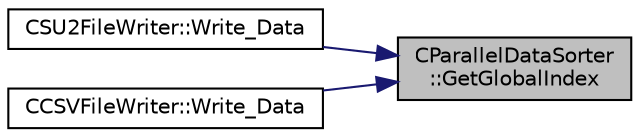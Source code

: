 digraph "CParallelDataSorter::GetGlobalIndex"
{
 // LATEX_PDF_SIZE
  edge [fontname="Helvetica",fontsize="10",labelfontname="Helvetica",labelfontsize="10"];
  node [fontname="Helvetica",fontsize="10",shape=record];
  rankdir="RL";
  Node1 [label="CParallelDataSorter\l::GetGlobalIndex",height=0.2,width=0.4,color="black", fillcolor="grey75", style="filled", fontcolor="black",tooltip="Get the global index of a point. \\input iPoint - the point ID."];
  Node1 -> Node2 [dir="back",color="midnightblue",fontsize="10",style="solid",fontname="Helvetica"];
  Node2 [label="CSU2FileWriter::Write_Data",height=0.2,width=0.4,color="black", fillcolor="white", style="filled",URL="$classCSU2FileWriter.html#af3af49f66ff88ced9847a910058e5c5f",tooltip="Write sorted data to file in SU2 ASCII file format."];
  Node1 -> Node3 [dir="back",color="midnightblue",fontsize="10",style="solid",fontname="Helvetica"];
  Node3 [label="CCSVFileWriter::Write_Data",height=0.2,width=0.4,color="black", fillcolor="white", style="filled",URL="$classCCSVFileWriter.html#a053f8330286eb4969f34bf19e09e27da",tooltip="Write sorted data to file in CSV file format."];
}
